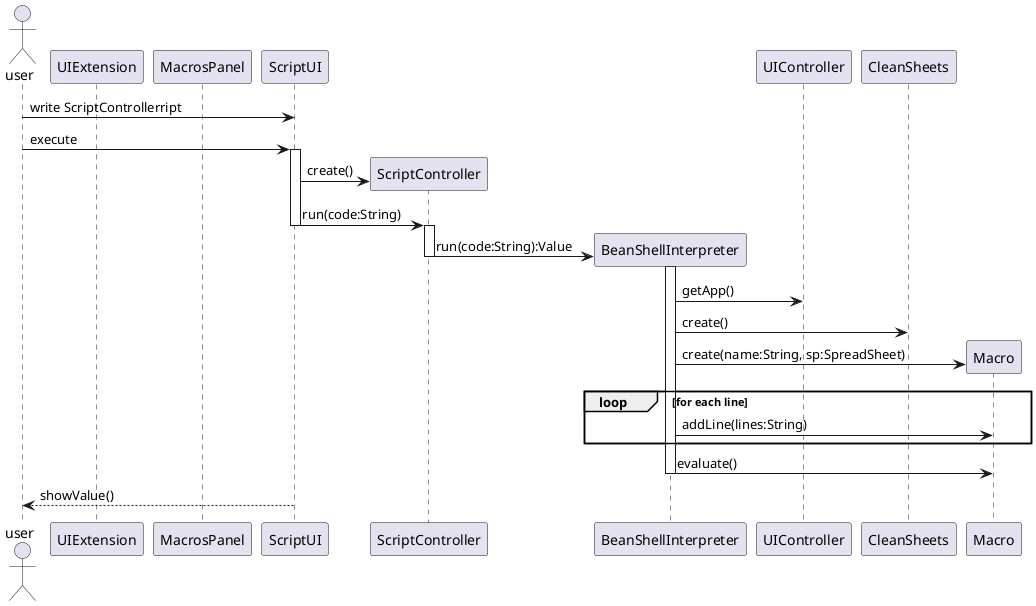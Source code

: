 
'1150710@isep.ipp.pt
@startuml beanshellDS.png
    skinparam handwritten false
    skinparam monochrome false
    skinparam packageStyle rect
    skinparam defaultFontName FG Virgil
    skinparam shadowing false
actor user
participant UIExtension 
participant MacrosPanel
participant ScriptUI




user -> ScriptUI : write ScriptControllerript
user -> ScriptUI : execute
activate ScriptUI
create ScriptController
ScriptUI -> ScriptController : create()
ScriptUI -> ScriptController : run(code:String)
deactivate ScriptUI
activate ScriptController
create BeanShellInterpreter
ScriptController -> BeanShellInterpreter : run(code:String):Value
deactivate ScriptController
activate BeanShellInterpreter


participant UIController
BeanShellInterpreter -> UIController : getApp()
participant CleanSheets
BeanShellInterpreter -> CleanSheets : create()


create Macro
BeanShellInterpreter -> Macro : create(name:String, sp:SpreadSheet)
loop for each line
    BeanShellInterpreter -> Macro : addLine(lines:String)
end loop


BeanShellInterpreter -> Macro : evaluate()

deactivate BeanShellInterpreter
ScriptUI --> user : showValue()
deactivate ScriptUI

@enduml